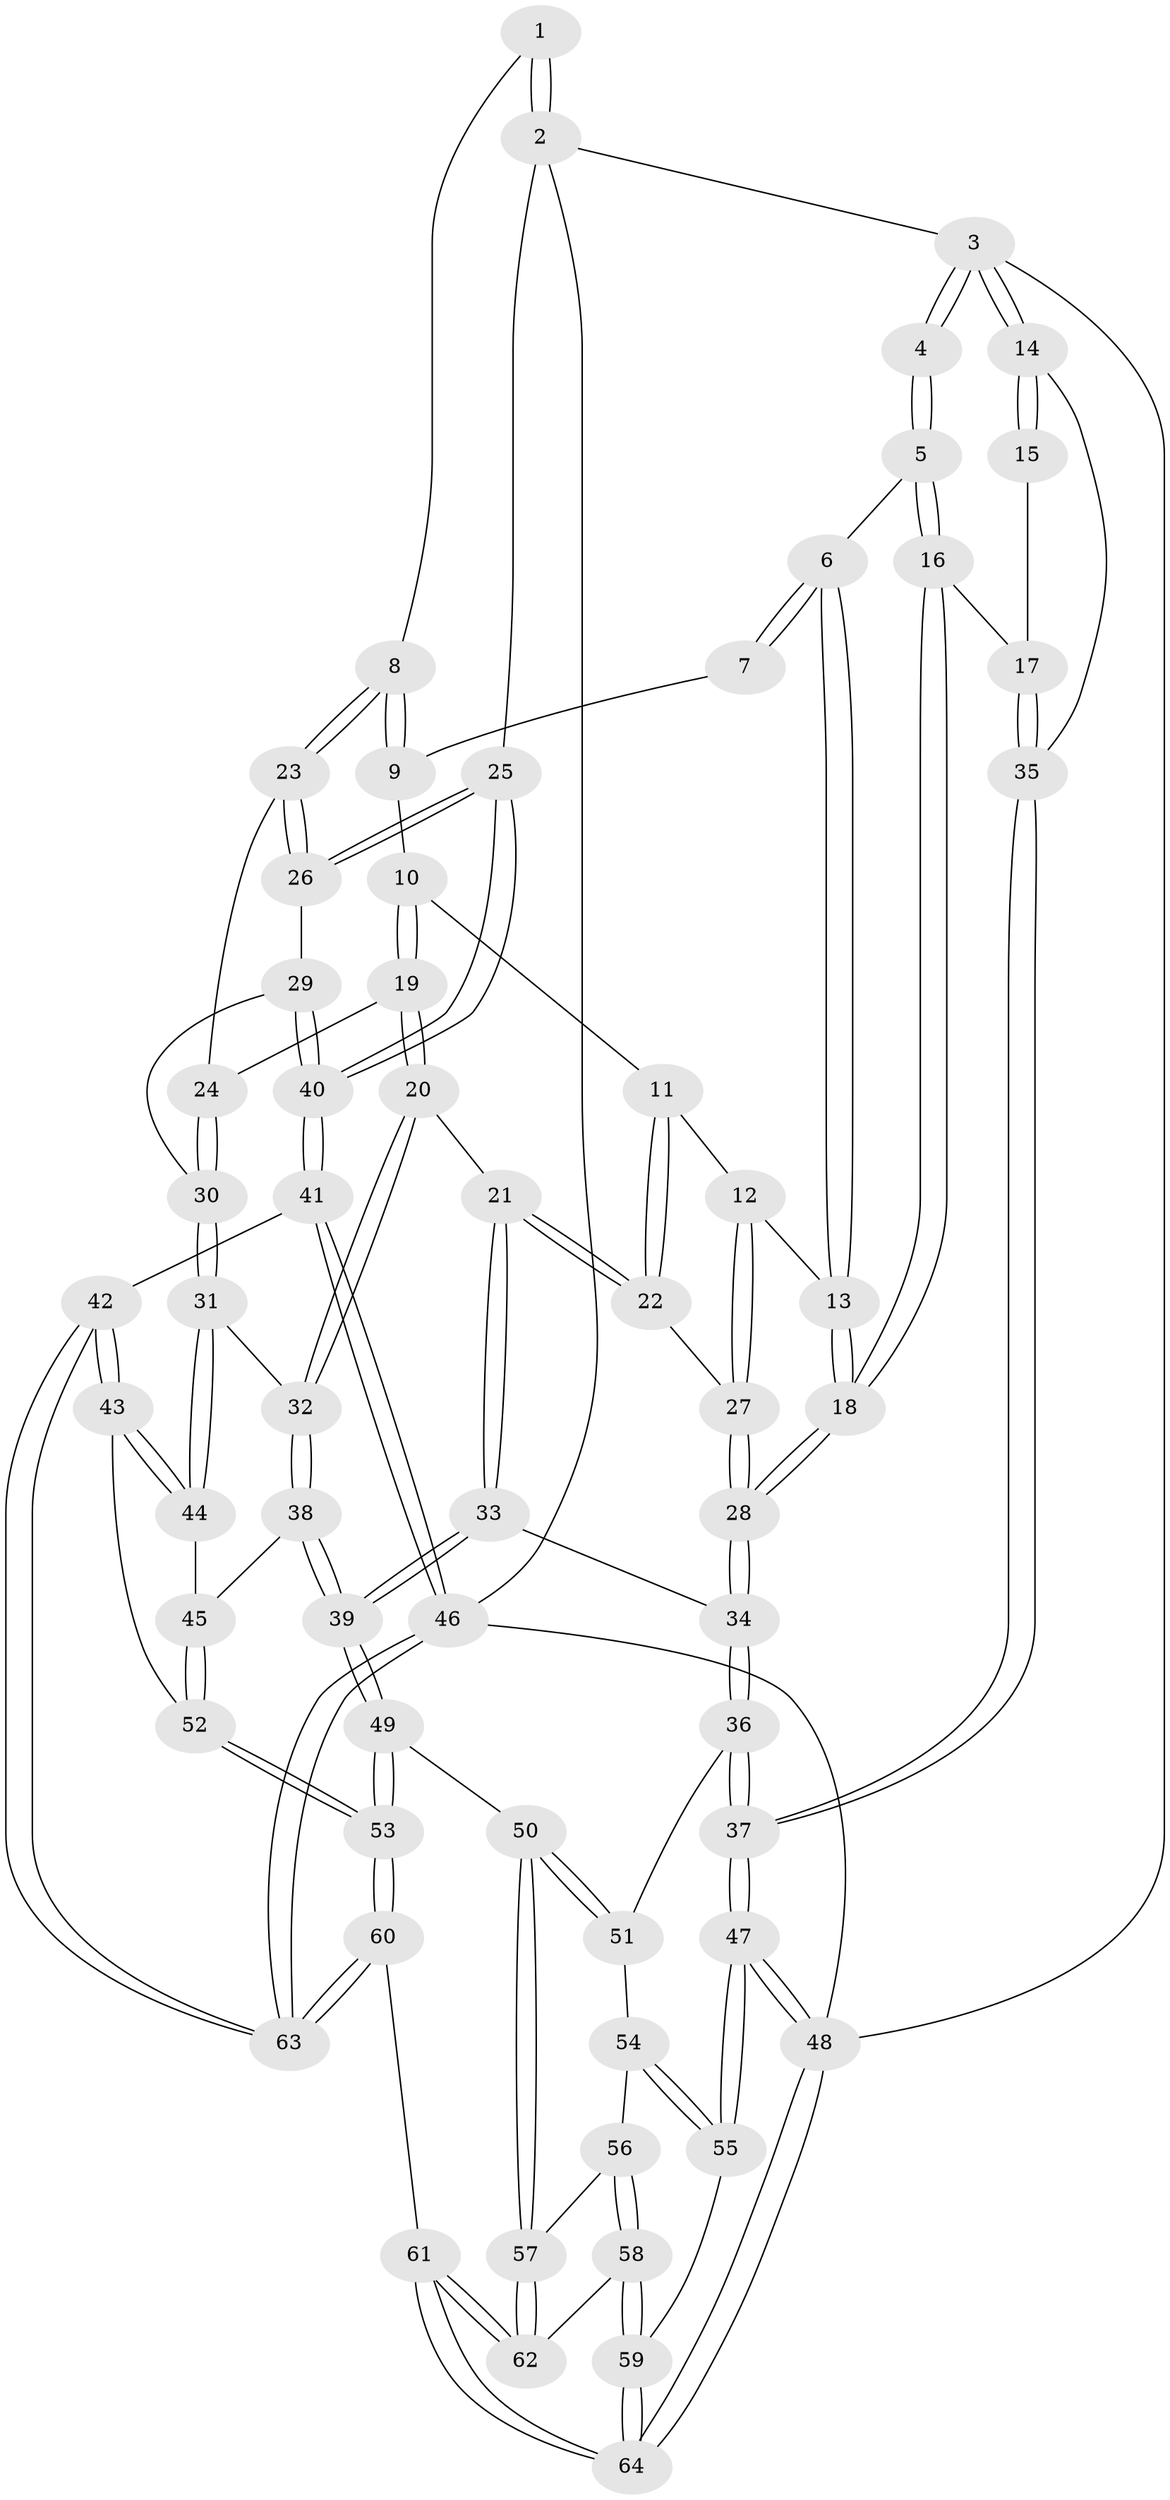 // coarse degree distribution, {4: 0.4318181818181818, 5: 0.5, 3: 0.045454545454545456, 6: 0.022727272727272728}
// Generated by graph-tools (version 1.1) at 2025/24/03/03/25 07:24:32]
// undirected, 64 vertices, 157 edges
graph export_dot {
graph [start="1"]
  node [color=gray90,style=filled];
  1 [pos="+0.9701603724059471+0"];
  2 [pos="+1+0"];
  3 [pos="+0+0"];
  4 [pos="+0.3194124850813732+0"];
  5 [pos="+0.36947851322419095+0"];
  6 [pos="+0.39569332146162706+0"];
  7 [pos="+0.6217795822960318+0"];
  8 [pos="+0.8258025633048877+0.16116600337947015"];
  9 [pos="+0.7251285604595088+0.14963529373528306"];
  10 [pos="+0.6341610241470532+0.17908136466782557"];
  11 [pos="+0.5715850749408586+0.14485271076312814"];
  12 [pos="+0.4624834625703625+0.061926754548691475"];
  13 [pos="+0.4095359379735853+0"];
  14 [pos="+0+0.19637607903178916"];
  15 [pos="+0.13990433536794356+0.10656402228060087"];
  16 [pos="+0.1701069278608198+0.30151280185383067"];
  17 [pos="+0.07710270163732427+0.29749045011357256"];
  18 [pos="+0.27807103873069605+0.3535528780088121"];
  19 [pos="+0.6818587469290365+0.27091432001758675"];
  20 [pos="+0.6495549060176614+0.34553099344525817"];
  21 [pos="+0.6031538808553601+0.3447844185454374"];
  22 [pos="+0.5975268969239051+0.33997804518697733"];
  23 [pos="+0.8292968408906657+0.1804392351304019"];
  24 [pos="+0.7306933141448542+0.26156161282945534"];
  25 [pos="+1+0.21956788395669807"];
  26 [pos="+0.8855418500610317+0.2520095701560329"];
  27 [pos="+0.4712327503689314+0.2751483923457508"];
  28 [pos="+0.3562535392458573+0.47580660007355"];
  29 [pos="+0.8474459986410322+0.3943441029531979"];
  30 [pos="+0.8373405246044503+0.39626285791612276"];
  31 [pos="+0.7499309564786348+0.4355829190305401"];
  32 [pos="+0.7187111890636405+0.43445710431891943"];
  33 [pos="+0.45549510904222473+0.5215858131665669"];
  34 [pos="+0.3572336841170961+0.48331958273933867"];
  35 [pos="+0+0.38585093444468227"];
  36 [pos="+0.2401352280972532+0.5790330977864611"];
  37 [pos="+0+0.6537420161510492"];
  38 [pos="+0.5812645089437104+0.5807234207947094"];
  39 [pos="+0.5332195847300223+0.584339041335614"];
  40 [pos="+1+0.5961995753643478"];
  41 [pos="+1+0.6182375249866887"];
  42 [pos="+1+0.6624708047542468"];
  43 [pos="+0.9403405814865554+0.6619646624888236"];
  44 [pos="+0.785110095781939+0.5462555083802006"];
  45 [pos="+0.6751413793555172+0.6369565867204909"];
  46 [pos="+1+1"];
  47 [pos="+0+0.7607616076120691"];
  48 [pos="+0+1"];
  49 [pos="+0.5133418896722254+0.6898793959520823"];
  50 [pos="+0.4539760825029473+0.7446188144720125"];
  51 [pos="+0.30976471586640697+0.704531027482888"];
  52 [pos="+0.7457545202548411+0.7154769112499123"];
  53 [pos="+0.6699903341542274+0.9201070320971588"];
  54 [pos="+0.3104396682080555+0.756521674823823"];
  55 [pos="+0.1670664812183787+0.863777815844306"];
  56 [pos="+0.31853278572316285+0.7715088207708017"];
  57 [pos="+0.4413829590881816+0.7839469797786751"];
  58 [pos="+0.3389843253311702+0.8444539393286176"];
  59 [pos="+0.25620203779352113+0.91944208360929"];
  60 [pos="+0.6722760667528691+1"];
  61 [pos="+0.5892028346766377+1"];
  62 [pos="+0.43216137740158+0.8491096446489285"];
  63 [pos="+0.7223840017790069+1"];
  64 [pos="+0.3682086183924576+1"];
  1 -- 2;
  1 -- 2;
  1 -- 8;
  2 -- 3;
  2 -- 25;
  2 -- 46;
  3 -- 4;
  3 -- 4;
  3 -- 14;
  3 -- 14;
  3 -- 48;
  4 -- 5;
  4 -- 5;
  5 -- 6;
  5 -- 16;
  5 -- 16;
  6 -- 7;
  6 -- 7;
  6 -- 13;
  6 -- 13;
  7 -- 9;
  8 -- 9;
  8 -- 9;
  8 -- 23;
  8 -- 23;
  9 -- 10;
  10 -- 11;
  10 -- 19;
  10 -- 19;
  11 -- 12;
  11 -- 22;
  11 -- 22;
  12 -- 13;
  12 -- 27;
  12 -- 27;
  13 -- 18;
  13 -- 18;
  14 -- 15;
  14 -- 15;
  14 -- 35;
  15 -- 17;
  16 -- 17;
  16 -- 18;
  16 -- 18;
  17 -- 35;
  17 -- 35;
  18 -- 28;
  18 -- 28;
  19 -- 20;
  19 -- 20;
  19 -- 24;
  20 -- 21;
  20 -- 32;
  20 -- 32;
  21 -- 22;
  21 -- 22;
  21 -- 33;
  21 -- 33;
  22 -- 27;
  23 -- 24;
  23 -- 26;
  23 -- 26;
  24 -- 30;
  24 -- 30;
  25 -- 26;
  25 -- 26;
  25 -- 40;
  25 -- 40;
  26 -- 29;
  27 -- 28;
  27 -- 28;
  28 -- 34;
  28 -- 34;
  29 -- 30;
  29 -- 40;
  29 -- 40;
  30 -- 31;
  30 -- 31;
  31 -- 32;
  31 -- 44;
  31 -- 44;
  32 -- 38;
  32 -- 38;
  33 -- 34;
  33 -- 39;
  33 -- 39;
  34 -- 36;
  34 -- 36;
  35 -- 37;
  35 -- 37;
  36 -- 37;
  36 -- 37;
  36 -- 51;
  37 -- 47;
  37 -- 47;
  38 -- 39;
  38 -- 39;
  38 -- 45;
  39 -- 49;
  39 -- 49;
  40 -- 41;
  40 -- 41;
  41 -- 42;
  41 -- 46;
  41 -- 46;
  42 -- 43;
  42 -- 43;
  42 -- 63;
  42 -- 63;
  43 -- 44;
  43 -- 44;
  43 -- 52;
  44 -- 45;
  45 -- 52;
  45 -- 52;
  46 -- 63;
  46 -- 63;
  46 -- 48;
  47 -- 48;
  47 -- 48;
  47 -- 55;
  47 -- 55;
  48 -- 64;
  48 -- 64;
  49 -- 50;
  49 -- 53;
  49 -- 53;
  50 -- 51;
  50 -- 51;
  50 -- 57;
  50 -- 57;
  51 -- 54;
  52 -- 53;
  52 -- 53;
  53 -- 60;
  53 -- 60;
  54 -- 55;
  54 -- 55;
  54 -- 56;
  55 -- 59;
  56 -- 57;
  56 -- 58;
  56 -- 58;
  57 -- 62;
  57 -- 62;
  58 -- 59;
  58 -- 59;
  58 -- 62;
  59 -- 64;
  59 -- 64;
  60 -- 61;
  60 -- 63;
  60 -- 63;
  61 -- 62;
  61 -- 62;
  61 -- 64;
  61 -- 64;
}

